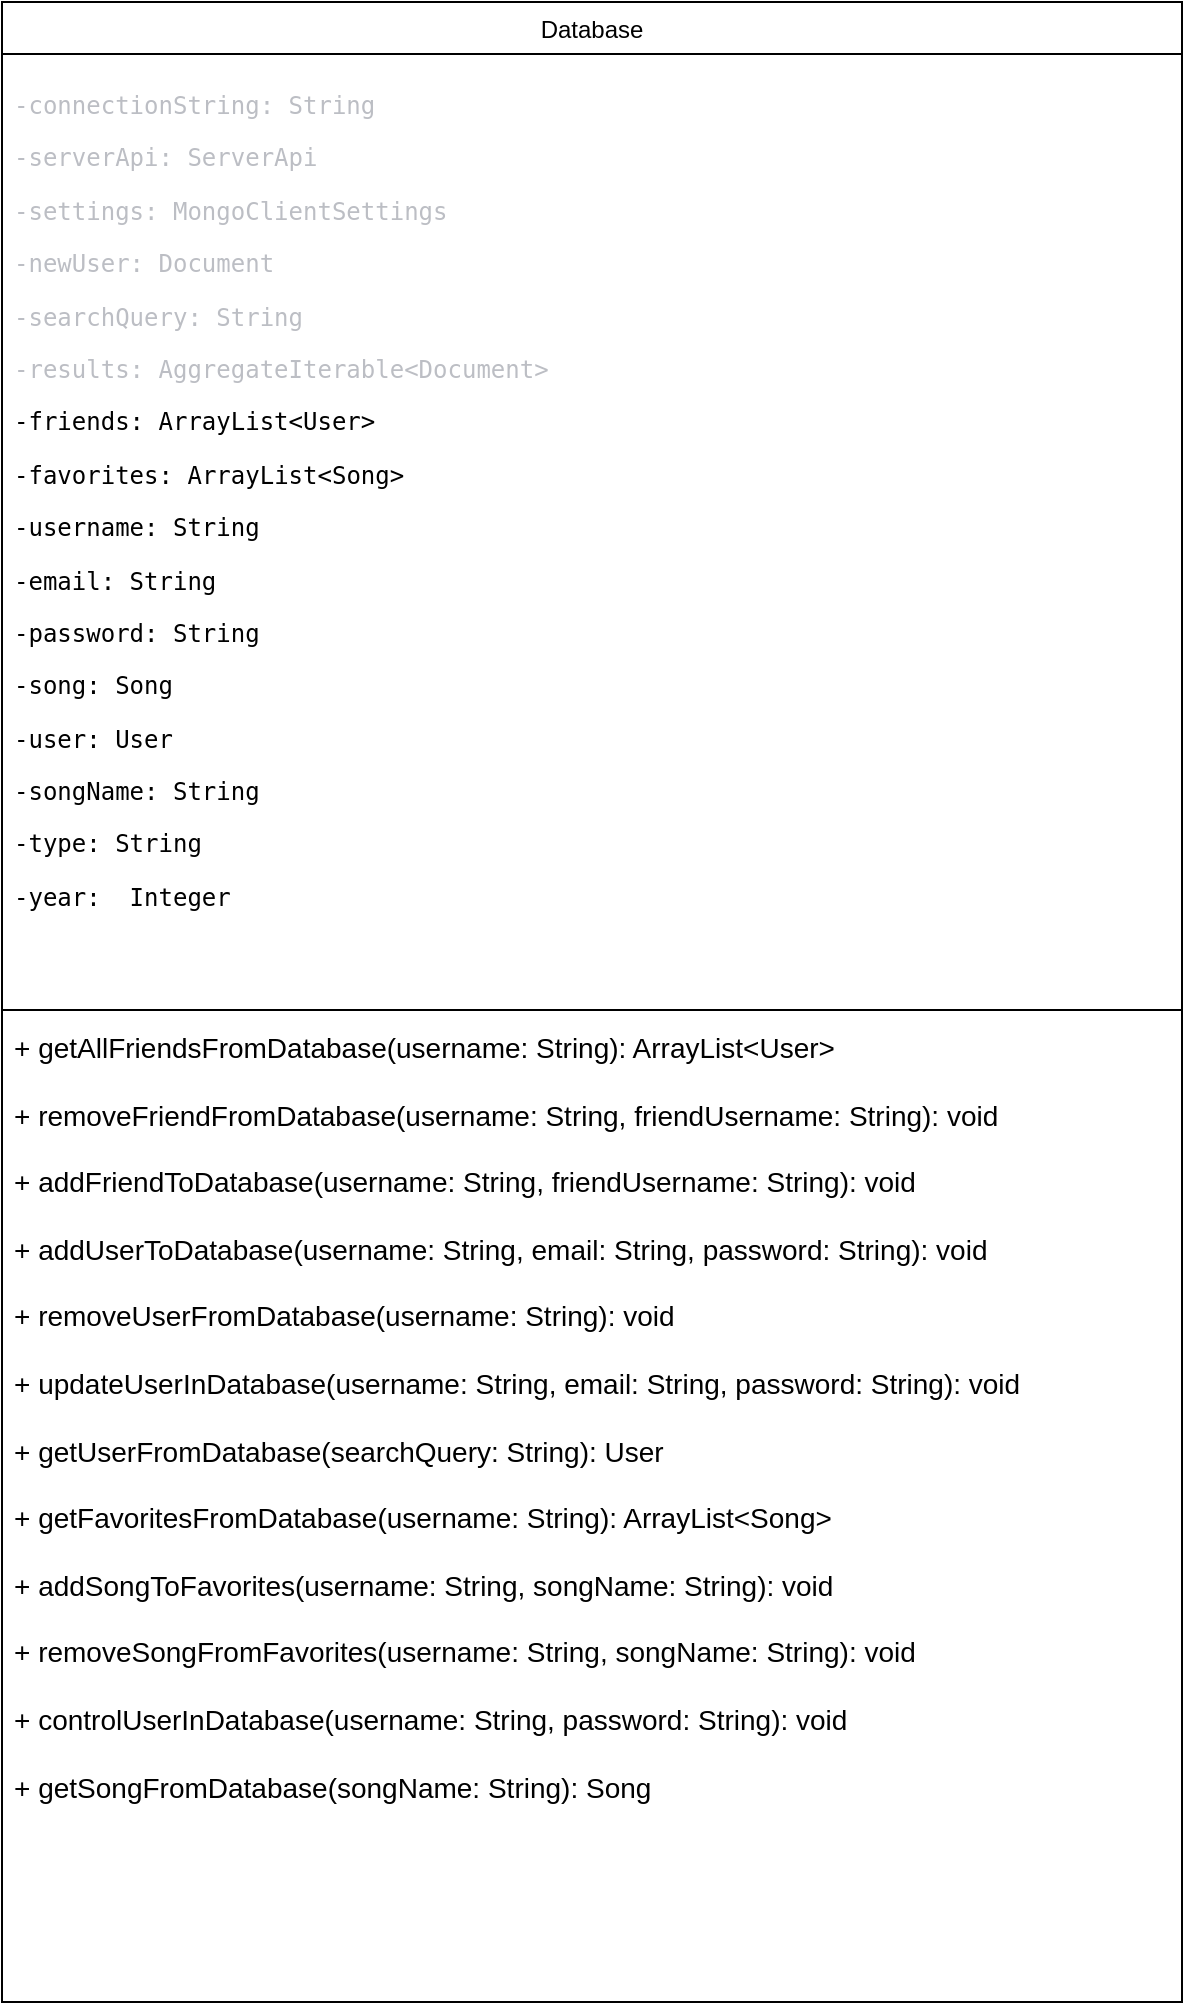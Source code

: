 <mxfile version="26.2.14">
  <diagram name="Sayfa -1" id="l54y_zXhnuqKH86A_a1w">
    <mxGraphModel dx="1357" dy="1036" grid="1" gridSize="10" guides="1" tooltips="1" connect="1" arrows="1" fold="1" page="1" pageScale="1" pageWidth="827" pageHeight="1169" math="0" shadow="0">
      <root>
        <mxCell id="0" />
        <mxCell id="1" parent="0" />
        <mxCell id="BseYNE8DUdaNC_eBVf-P-3" value="&lt;span style=&quot;font-weight: 400;&quot;&gt;Database&lt;/span&gt;" style="swimlane;fontStyle=1;align=center;verticalAlign=top;childLayout=stackLayout;horizontal=1;startSize=26;horizontalStack=0;resizeParent=1;resizeParentMax=0;resizeLast=0;collapsible=1;marginBottom=0;whiteSpace=wrap;html=1;" vertex="1" parent="1">
          <mxGeometry x="60" y="440" width="590" height="1000" as="geometry" />
        </mxCell>
        <mxCell id="BseYNE8DUdaNC_eBVf-P-4" value="&lt;pre style=&quot;font-family: &amp;quot;JetBrains Mono&amp;quot;, monospace;&quot;&gt;&lt;font style=&quot;color: light-dark(rgb(188, 190, 196), rgb(255, 255, 255));&quot;&gt;-connectionString: String&lt;/font&gt;&lt;/pre&gt;&lt;pre style=&quot;font-family: &amp;quot;JetBrains Mono&amp;quot;, monospace;&quot;&gt;&lt;font style=&quot;color: light-dark(rgb(188, 190, 196), rgb(255, 255, 255));&quot;&gt;-serverApi: ServerApi&lt;/font&gt;&lt;/pre&gt;&lt;pre style=&quot;font-family: &amp;quot;JetBrains Mono&amp;quot;, monospace;&quot;&gt;&lt;pre style=&quot;font-family: &amp;quot;JetBrains Mono&amp;quot;, monospace;&quot;&gt;&lt;font style=&quot;color: light-dark(rgb(188, 190, 196), rgb(255, 255, 255));&quot;&gt;-settings: MongoClientSettings&lt;/font&gt;&lt;/pre&gt;&lt;pre style=&quot;font-family: &amp;quot;JetBrains Mono&amp;quot;, monospace;&quot;&gt;&lt;pre style=&quot;color: light-dark(rgb(188, 190, 196), rgb(73, 74, 79)); font-family: &amp;quot;JetBrains Mono&amp;quot;, monospace;&quot;&gt;&lt;font style=&quot;color: light-dark(rgb(188, 190, 196), rgb(255, 255, 255));&quot;&gt;-newUser: Document&lt;/font&gt;&lt;/pre&gt;&lt;pre style=&quot;font-family: &amp;quot;JetBrains Mono&amp;quot;, monospace;&quot;&gt;&lt;pre style=&quot;color: light-dark(rgb(188, 190, 196), rgb(73, 74, 79)); font-family: &amp;quot;JetBrains Mono&amp;quot;, monospace;&quot;&gt;&lt;font style=&quot;color: light-dark(rgb(188, 190, 196), rgb(255, 255, 255));&quot;&gt;-searchQuery: String&lt;/font&gt;&lt;/pre&gt;&lt;pre style=&quot;font-family: &amp;quot;JetBrains Mono&amp;quot;, monospace;&quot;&gt;&lt;pre style=&quot;font-family: &amp;quot;JetBrains Mono&amp;quot;, monospace;&quot;&gt;&lt;font style=&quot;color: light-dark(rgb(188, 190, 196), rgb(255, 255, 255));&quot;&gt;-results: AggregateIterable&amp;lt;Document&amp;gt;&lt;/font&gt;&lt;/pre&gt;&lt;pre style=&quot;font-family: &amp;quot;JetBrains Mono&amp;quot;, monospace;&quot;&gt;&lt;font style=&quot;color: light-dark(rgb(0, 0, 0), rgb(255, 255, 255));&quot;&gt;&lt;pre style=&quot;font-family: &amp;quot;JetBrains Mono&amp;quot;, monospace;&quot;&gt;&lt;font&gt;-friends: ArrayList&amp;lt;User&amp;gt;&lt;/font&gt;&lt;/pre&gt;&lt;pre style=&quot;font-family: &amp;quot;JetBrains Mono&amp;quot;, monospace;&quot;&gt;&lt;span style=&quot;white-space: normal;&quot;&gt;&lt;font style=&quot;&quot;&gt;-favorites:&lt;/font&gt;&lt;/span&gt;&lt;span style=&quot;white-space: normal;&quot;&gt;&amp;nbsp;&lt;/span&gt;&lt;font&gt;ArrayList&amp;lt;Song&amp;gt; &lt;/font&gt;&lt;/pre&gt;&lt;pre style=&quot;font-family: &amp;quot;JetBrains Mono&amp;quot;, monospace;&quot;&gt;&lt;font&gt;-username: String&lt;/font&gt;&lt;/pre&gt;&lt;pre style=&quot;font-family: &amp;quot;JetBrains Mono&amp;quot;, monospace;&quot;&gt;&lt;font&gt;-email: &lt;/font&gt;String&lt;/pre&gt;&lt;pre style=&quot;font-family: &amp;quot;JetBrains Mono&amp;quot;, monospace;&quot;&gt;-password: String&lt;/pre&gt;&lt;pre style=&quot;font-family: &amp;quot;JetBrains Mono&amp;quot;, monospace;&quot;&gt;-song: Song&lt;/pre&gt;&lt;pre style=&quot;font-family: &amp;quot;JetBrains Mono&amp;quot;, monospace;&quot;&gt;-user: User&lt;/pre&gt;&lt;pre style=&quot;font-family: &amp;quot;JetBrains Mono&amp;quot;, monospace;&quot;&gt;-songName: String&lt;/pre&gt;&lt;pre style=&quot;font-family: &amp;quot;JetBrains Mono&amp;quot;, monospace;&quot;&gt;-type: String&lt;/pre&gt;&lt;pre style=&quot;font-family: &amp;quot;JetBrains Mono&amp;quot;, monospace;&quot;&gt;-year:  Integer&lt;/pre&gt;&lt;/font&gt;&lt;/pre&gt;&lt;/pre&gt;&lt;/pre&gt;&lt;/pre&gt;&lt;/pre&gt;" style="text;strokeColor=none;fillColor=none;align=left;verticalAlign=top;spacingLeft=4;spacingRight=4;overflow=hidden;rotatable=0;points=[[0,0.5],[1,0.5]];portConstraint=eastwest;whiteSpace=wrap;html=1;" vertex="1" parent="BseYNE8DUdaNC_eBVf-P-3">
          <mxGeometry y="26" width="590" height="474" as="geometry" />
        </mxCell>
        <mxCell id="BseYNE8DUdaNC_eBVf-P-5" value="" style="line;strokeWidth=1;fillColor=none;align=left;verticalAlign=middle;spacingTop=-1;spacingLeft=3;spacingRight=3;rotatable=0;labelPosition=right;points=[];portConstraint=eastwest;strokeColor=inherit;" vertex="1" parent="BseYNE8DUdaNC_eBVf-P-3">
          <mxGeometry y="500" width="590" height="8" as="geometry" />
        </mxCell>
        <mxCell id="BseYNE8DUdaNC_eBVf-P-6" value="&lt;div&gt;&lt;div&gt;&lt;font style=&quot;font-size: 14px;&quot;&gt;+ getAllFriendsFromDatabase(username: String): ArrayList&amp;lt;User&amp;gt;&lt;/font&gt;&lt;/div&gt;&lt;div&gt;&lt;font style=&quot;font-size: 14px;&quot;&gt;&lt;br&gt;&lt;/font&gt;&lt;/div&gt;&lt;div&gt;&lt;font style=&quot;font-size: 14px;&quot;&gt;+ removeFriendFromDatabase(username: String, friendUsername: String): void&lt;/font&gt;&lt;/div&gt;&lt;div&gt;&lt;font style=&quot;font-size: 14px;&quot;&gt;&lt;br&gt;&lt;/font&gt;&lt;/div&gt;&lt;div&gt;&lt;font style=&quot;font-size: 14px;&quot;&gt;+ addFriendToDatabase(username: String, friendUsername: String): void&lt;/font&gt;&lt;/div&gt;&lt;div&gt;&lt;font style=&quot;font-size: 14px;&quot;&gt;&lt;br&gt;&lt;/font&gt;&lt;/div&gt;&lt;div&gt;&lt;font style=&quot;font-size: 14px;&quot;&gt;+ addUserToDatabase(username: String, email: String, password: String): void&lt;/font&gt;&lt;/div&gt;&lt;div&gt;&lt;font style=&quot;font-size: 14px;&quot;&gt;&lt;br&gt;&lt;/font&gt;&lt;/div&gt;&lt;div&gt;&lt;font style=&quot;font-size: 14px;&quot;&gt;+ removeUserFromDatabase(username: String): void&lt;/font&gt;&lt;/div&gt;&lt;div&gt;&lt;font style=&quot;font-size: 14px;&quot;&gt;&lt;br&gt;&lt;/font&gt;&lt;/div&gt;&lt;div&gt;&lt;font style=&quot;font-size: 14px;&quot;&gt;+ updateUserInDatabase(username: String, email: String, password: String): void&lt;/font&gt;&lt;/div&gt;&lt;div&gt;&lt;font style=&quot;font-size: 14px;&quot;&gt;&lt;br&gt;&lt;/font&gt;&lt;/div&gt;&lt;div&gt;&lt;font style=&quot;font-size: 14px;&quot;&gt;+ getUserFromDatabase(searchQuery: String): User&lt;/font&gt;&lt;/div&gt;&lt;div&gt;&lt;font style=&quot;font-size: 14px;&quot;&gt;&lt;br&gt;&lt;/font&gt;&lt;/div&gt;&lt;div&gt;&lt;font style=&quot;font-size: 14px;&quot;&gt;+ getFavoritesFromDatabase(username: String): ArrayList&amp;lt;Song&amp;gt;&lt;/font&gt;&lt;/div&gt;&lt;div&gt;&lt;font style=&quot;font-size: 14px;&quot;&gt;&lt;br&gt;&lt;/font&gt;&lt;/div&gt;&lt;div&gt;&lt;font style=&quot;font-size: 14px;&quot;&gt;+ addSongToFavorites(username: String, songName: String): void&lt;/font&gt;&lt;/div&gt;&lt;div&gt;&lt;font style=&quot;font-size: 14px;&quot;&gt;&lt;br&gt;&lt;/font&gt;&lt;/div&gt;&lt;div&gt;&lt;font style=&quot;font-size: 14px;&quot;&gt;+ removeSongFromFavorites(username: String, songName: String): void&lt;/font&gt;&lt;/div&gt;&lt;div&gt;&lt;font style=&quot;font-size: 14px;&quot;&gt;&lt;br&gt;&lt;/font&gt;&lt;/div&gt;&lt;div&gt;&lt;font style=&quot;font-size: 14px;&quot;&gt;+ controlUserInDatabase(username: String, password: String): void&lt;/font&gt;&lt;/div&gt;&lt;div&gt;&lt;font style=&quot;font-size: 14px;&quot;&gt;&lt;br&gt;&lt;/font&gt;&lt;/div&gt;&lt;div&gt;&lt;font style=&quot;font-size: 14px;&quot;&gt;+ getSongFromDatabase(songName: String): Song&lt;/font&gt;&lt;/div&gt;&lt;/div&gt;&lt;div&gt;&lt;br&gt;&lt;/div&gt;&lt;div&gt;&lt;br&gt;&lt;/div&gt;" style="text;strokeColor=none;fillColor=none;align=left;verticalAlign=top;spacingLeft=4;spacingRight=4;overflow=hidden;rotatable=0;points=[[0,0.5],[1,0.5]];portConstraint=eastwest;whiteSpace=wrap;html=1;" vertex="1" parent="BseYNE8DUdaNC_eBVf-P-3">
          <mxGeometry y="508" width="590" height="492" as="geometry" />
        </mxCell>
      </root>
    </mxGraphModel>
  </diagram>
</mxfile>
